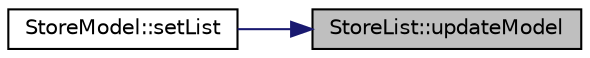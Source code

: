 digraph "StoreList::updateModel"
{
 // INTERACTIVE_SVG=YES
 // LATEX_PDF_SIZE
  edge [fontname="Helvetica",fontsize="10",labelfontname="Helvetica",labelfontsize="10"];
  node [fontname="Helvetica",fontsize="10",shape=record];
  rankdir="RL";
  Node194 [label="StoreList::updateModel",height=0.2,width=0.4,color="black", fillcolor="grey75", style="filled", fontcolor="black",tooltip=" "];
  Node194 -> Node195 [dir="back",color="midnightblue",fontsize="10",style="solid",fontname="Helvetica"];
  Node195 [label="StoreModel::setList",height=0.2,width=0.4,color="black", fillcolor="white", style="filled",URL="$class_store_model.html#aead3acaf53ddb82090a56a062c4d2c35",tooltip=" "];
}
